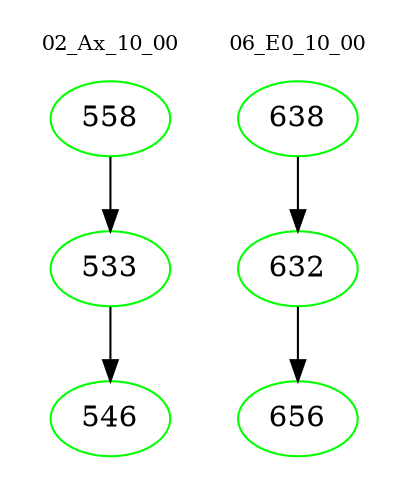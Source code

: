 digraph{
subgraph cluster_0 {
color = white
label = "02_Ax_10_00";
fontsize=10;
T0_558 [label="558", color="green"]
T0_558 -> T0_533 [color="black"]
T0_533 [label="533", color="green"]
T0_533 -> T0_546 [color="black"]
T0_546 [label="546", color="green"]
}
subgraph cluster_1 {
color = white
label = "06_E0_10_00";
fontsize=10;
T1_638 [label="638", color="green"]
T1_638 -> T1_632 [color="black"]
T1_632 [label="632", color="green"]
T1_632 -> T1_656 [color="black"]
T1_656 [label="656", color="green"]
}
}
